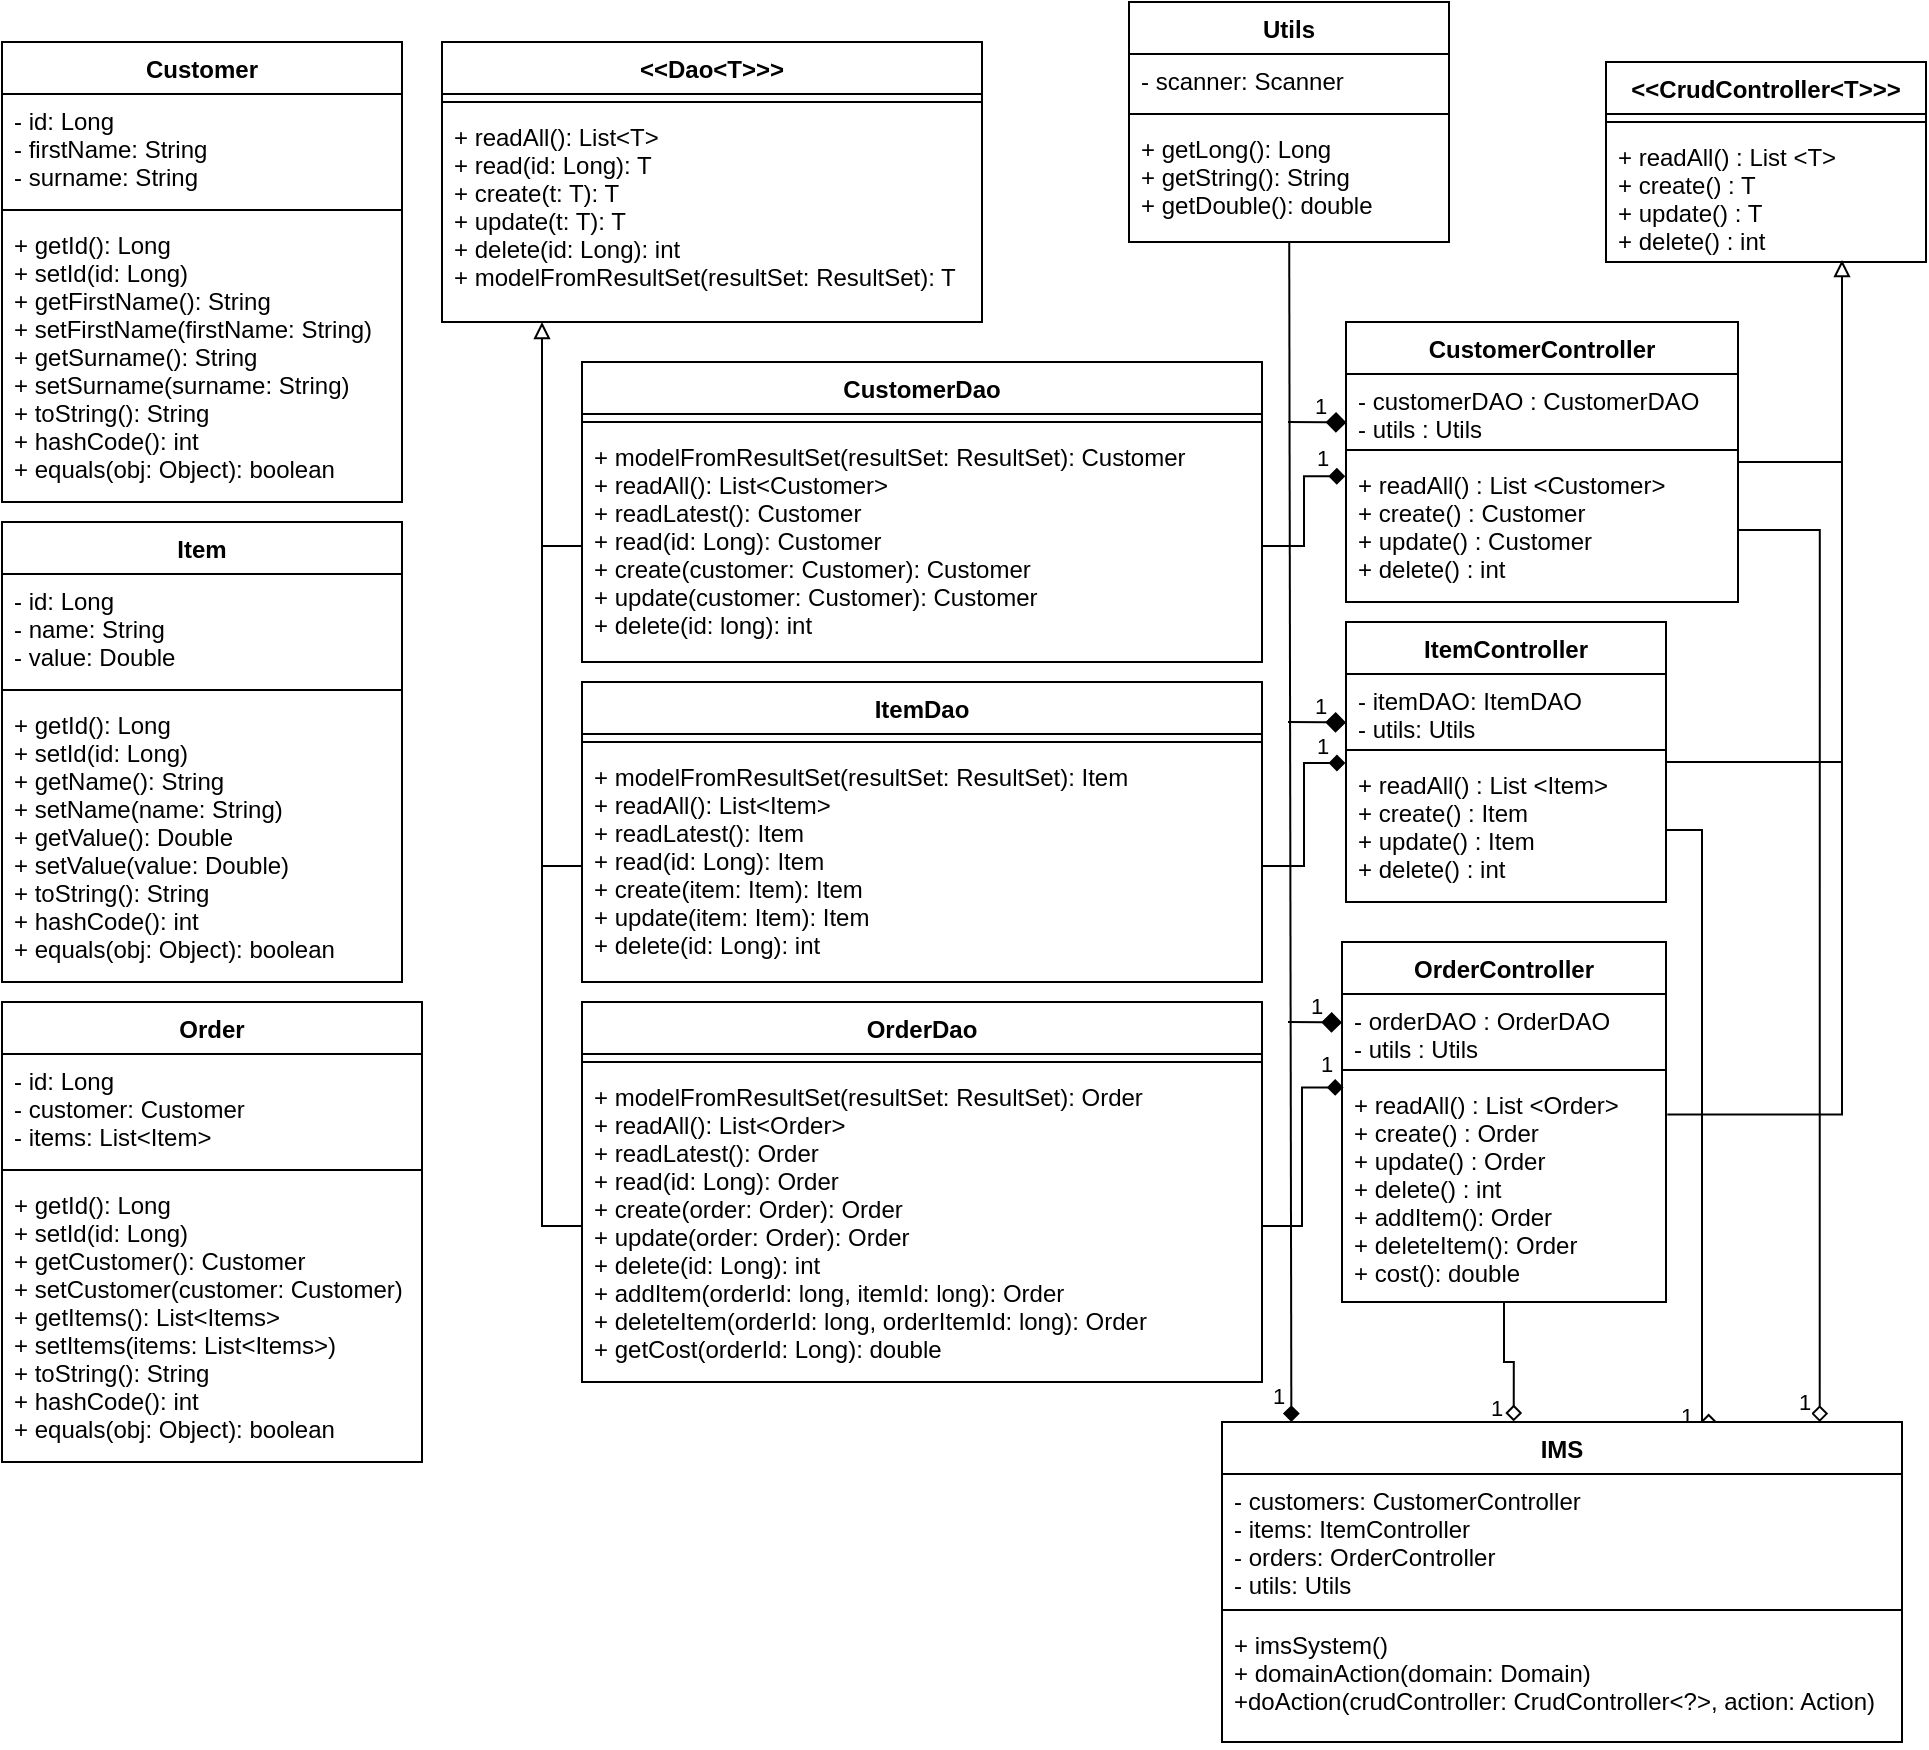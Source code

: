 <mxfile version="14.8.3" type="device"><diagram id="C5RBs43oDa-KdzZeNtuy" name="Page-1"><mxGraphModel dx="2500" dy="941" grid="1" gridSize="10" guides="1" tooltips="1" connect="1" arrows="1" fold="1" page="1" pageScale="1" pageWidth="827" pageHeight="1169" math="0" shadow="0"><root><mxCell id="WIyWlLk6GJQsqaUBKTNV-0"/><mxCell id="WIyWlLk6GJQsqaUBKTNV-1" parent="WIyWlLk6GJQsqaUBKTNV-0"/><mxCell id="c0L5Kfou37RC55B0jXUC-0" value="&lt;&lt;CrudController&lt;T&gt;&gt;&gt;" style="swimlane;fontStyle=1;align=center;verticalAlign=top;childLayout=stackLayout;horizontal=1;startSize=26;horizontalStack=0;resizeParent=1;resizeParentMax=0;resizeLast=0;collapsible=1;marginBottom=0;" vertex="1" parent="WIyWlLk6GJQsqaUBKTNV-1"><mxGeometry x="652" y="50" width="160" height="100" as="geometry"/></mxCell><mxCell id="c0L5Kfou37RC55B0jXUC-2" value="" style="line;strokeWidth=1;fillColor=none;align=left;verticalAlign=middle;spacingTop=-1;spacingLeft=3;spacingRight=3;rotatable=0;labelPosition=right;points=[];portConstraint=eastwest;" vertex="1" parent="c0L5Kfou37RC55B0jXUC-0"><mxGeometry y="26" width="160" height="8" as="geometry"/></mxCell><mxCell id="c0L5Kfou37RC55B0jXUC-3" value="+ readAll() : List &lt;T&gt;&#10;+ create() : T&#10;+ update() : T&#10;+ delete() : int" style="text;strokeColor=none;fillColor=none;align=left;verticalAlign=top;spacingLeft=4;spacingRight=4;overflow=hidden;rotatable=0;points=[[0,0.5],[1,0.5]];portConstraint=eastwest;" vertex="1" parent="c0L5Kfou37RC55B0jXUC-0"><mxGeometry y="34" width="160" height="66" as="geometry"/></mxCell><mxCell id="c0L5Kfou37RC55B0jXUC-24" style="edgeStyle=orthogonalEdgeStyle;rounded=0;orthogonalLoop=1;jettySize=auto;html=1;endArrow=block;endFill=0;" edge="1" parent="WIyWlLk6GJQsqaUBKTNV-1" source="c0L5Kfou37RC55B0jXUC-8"><mxGeometry relative="1" as="geometry"><mxPoint x="770" y="149" as="targetPoint"/><Array as="points"><mxPoint x="770" y="250"/><mxPoint x="770" y="149"/></Array></mxGeometry></mxCell><mxCell id="c0L5Kfou37RC55B0jXUC-8" value="CustomerController" style="swimlane;fontStyle=1;align=center;verticalAlign=top;childLayout=stackLayout;horizontal=1;startSize=26;horizontalStack=0;resizeParent=1;resizeParentMax=0;resizeLast=0;collapsible=1;marginBottom=0;" vertex="1" parent="WIyWlLk6GJQsqaUBKTNV-1"><mxGeometry x="522" y="180" width="196" height="140" as="geometry"/></mxCell><mxCell id="c0L5Kfou37RC55B0jXUC-9" value="- customerDAO : CustomerDAO&#10;- utils : Utils" style="text;strokeColor=none;fillColor=none;align=left;verticalAlign=top;spacingLeft=4;spacingRight=4;overflow=hidden;rotatable=0;points=[[0,0.5],[1,0.5]];portConstraint=eastwest;" vertex="1" parent="c0L5Kfou37RC55B0jXUC-8"><mxGeometry y="26" width="196" height="34" as="geometry"/></mxCell><mxCell id="c0L5Kfou37RC55B0jXUC-10" value="" style="line;strokeWidth=1;fillColor=none;align=left;verticalAlign=middle;spacingTop=-1;spacingLeft=3;spacingRight=3;rotatable=0;labelPosition=right;points=[];portConstraint=eastwest;" vertex="1" parent="c0L5Kfou37RC55B0jXUC-8"><mxGeometry y="60" width="196" height="8" as="geometry"/></mxCell><mxCell id="c0L5Kfou37RC55B0jXUC-11" value="+ readAll() : List &lt;Customer&gt;&#10;+ create() : Customer&#10;+ update() : Customer&#10;+ delete() : int" style="text;strokeColor=none;fillColor=none;align=left;verticalAlign=top;spacingLeft=4;spacingRight=4;overflow=hidden;rotatable=0;points=[[0,0.5],[1,0.5]];portConstraint=eastwest;" vertex="1" parent="c0L5Kfou37RC55B0jXUC-8"><mxGeometry y="68" width="196" height="72" as="geometry"/></mxCell><mxCell id="c0L5Kfou37RC55B0jXUC-25" style="edgeStyle=orthogonalEdgeStyle;rounded=0;orthogonalLoop=1;jettySize=auto;html=1;endArrow=none;endFill=0;" edge="1" parent="WIyWlLk6GJQsqaUBKTNV-1" source="c0L5Kfou37RC55B0jXUC-12"><mxGeometry relative="1" as="geometry"><mxPoint x="732" y="250" as="targetPoint"/><Array as="points"><mxPoint x="770" y="400"/><mxPoint x="770" y="250"/></Array></mxGeometry></mxCell><mxCell id="c0L5Kfou37RC55B0jXUC-68" value="1" style="edgeStyle=orthogonalEdgeStyle;rounded=0;orthogonalLoop=1;jettySize=auto;html=1;endArrow=diamond;endFill=0;verticalAlign=middle;entryX=0.728;entryY=0;entryDx=0;entryDy=0;entryPerimeter=0;spacingRight=-4;" edge="1" parent="WIyWlLk6GJQsqaUBKTNV-1" source="c0L5Kfou37RC55B0jXUC-15" target="c0L5Kfou37RC55B0jXUC-61"><mxGeometry x="0.935" y="-10" relative="1" as="geometry"><mxPoint x="700" y="729" as="targetPoint"/><Array as="points"><mxPoint x="700" y="434"/><mxPoint x="700" y="729"/><mxPoint x="700" y="729"/></Array><mxPoint as="offset"/></mxGeometry></mxCell><mxCell id="c0L5Kfou37RC55B0jXUC-12" value="ItemController" style="swimlane;fontStyle=1;align=center;verticalAlign=top;childLayout=stackLayout;horizontal=1;startSize=26;horizontalStack=0;resizeParent=1;resizeParentMax=0;resizeLast=0;collapsible=1;marginBottom=0;" vertex="1" parent="WIyWlLk6GJQsqaUBKTNV-1"><mxGeometry x="522" y="330" width="160" height="140" as="geometry"/></mxCell><mxCell id="c0L5Kfou37RC55B0jXUC-13" value="- itemDAO: ItemDAO&#10;- utils: Utils" style="text;strokeColor=none;fillColor=none;align=left;verticalAlign=top;spacingLeft=4;spacingRight=4;overflow=hidden;rotatable=0;points=[[0,0.5],[1,0.5]];portConstraint=eastwest;" vertex="1" parent="c0L5Kfou37RC55B0jXUC-12"><mxGeometry y="26" width="160" height="34" as="geometry"/></mxCell><mxCell id="c0L5Kfou37RC55B0jXUC-14" value="" style="line;strokeWidth=1;fillColor=none;align=left;verticalAlign=middle;spacingTop=-1;spacingLeft=3;spacingRight=3;rotatable=0;labelPosition=right;points=[];portConstraint=eastwest;" vertex="1" parent="c0L5Kfou37RC55B0jXUC-12"><mxGeometry y="60" width="160" height="8" as="geometry"/></mxCell><mxCell id="c0L5Kfou37RC55B0jXUC-15" value="+ readAll() : List &lt;Item&gt;&#10;+ create() : Item&#10;+ update() : Item&#10;+ delete() : int" style="text;strokeColor=none;fillColor=none;align=left;verticalAlign=top;spacingLeft=4;spacingRight=4;overflow=hidden;rotatable=0;points=[[0,0.5],[1,0.5]];portConstraint=eastwest;" vertex="1" parent="c0L5Kfou37RC55B0jXUC-12"><mxGeometry y="68" width="160" height="72" as="geometry"/></mxCell><mxCell id="c0L5Kfou37RC55B0jXUC-27" style="edgeStyle=orthogonalEdgeStyle;rounded=0;orthogonalLoop=1;jettySize=auto;html=1;endArrow=none;endFill=0;exitX=1.004;exitY=0.163;exitDx=0;exitDy=0;exitPerimeter=0;" edge="1" parent="WIyWlLk6GJQsqaUBKTNV-1" source="c0L5Kfou37RC55B0jXUC-19"><mxGeometry relative="1" as="geometry"><mxPoint x="770" y="240" as="targetPoint"/><Array as="points"><mxPoint x="770" y="576"/></Array></mxGeometry></mxCell><mxCell id="c0L5Kfou37RC55B0jXUC-66" value="1" style="edgeStyle=orthogonalEdgeStyle;rounded=0;orthogonalLoop=1;jettySize=auto;html=1;entryX=0.429;entryY=-0.002;entryDx=0;entryDy=0;entryPerimeter=0;endArrow=diamond;endFill=0;verticalAlign=middle;horizontal=1;spacingRight=-6;" edge="1" parent="WIyWlLk6GJQsqaUBKTNV-1" source="c0L5Kfou37RC55B0jXUC-16" target="c0L5Kfou37RC55B0jXUC-61"><mxGeometry x="0.786" y="-12" relative="1" as="geometry"><mxPoint as="offset"/></mxGeometry></mxCell><mxCell id="c0L5Kfou37RC55B0jXUC-16" value="OrderController" style="swimlane;fontStyle=1;align=center;verticalAlign=top;childLayout=stackLayout;horizontal=1;startSize=26;horizontalStack=0;resizeParent=1;resizeParentMax=0;resizeLast=0;collapsible=1;marginBottom=0;" vertex="1" parent="WIyWlLk6GJQsqaUBKTNV-1"><mxGeometry x="520" y="490" width="162" height="180" as="geometry"/></mxCell><mxCell id="c0L5Kfou37RC55B0jXUC-17" value="- orderDAO : OrderDAO&#10;- utils : Utils" style="text;strokeColor=none;fillColor=none;align=left;verticalAlign=top;spacingLeft=4;spacingRight=4;overflow=hidden;rotatable=0;points=[[0,0.5],[1,0.5]];portConstraint=eastwest;" vertex="1" parent="c0L5Kfou37RC55B0jXUC-16"><mxGeometry y="26" width="162" height="34" as="geometry"/></mxCell><mxCell id="c0L5Kfou37RC55B0jXUC-18" value="" style="line;strokeWidth=1;fillColor=none;align=left;verticalAlign=middle;spacingTop=-1;spacingLeft=3;spacingRight=3;rotatable=0;labelPosition=right;points=[];portConstraint=eastwest;" vertex="1" parent="c0L5Kfou37RC55B0jXUC-16"><mxGeometry y="60" width="162" height="8" as="geometry"/></mxCell><mxCell id="c0L5Kfou37RC55B0jXUC-19" value="+ readAll() : List &lt;Order&gt;&#10;+ create() : Order&#10;+ update() : Order&#10;+ delete() : int&#10;+ addItem(): Order&#10;+ deleteItem(): Order&#10;+ cost(): double" style="text;strokeColor=none;fillColor=none;align=left;verticalAlign=top;spacingLeft=4;spacingRight=4;overflow=hidden;rotatable=0;points=[[0,0.5],[1,0.5]];portConstraint=eastwest;" vertex="1" parent="c0L5Kfou37RC55B0jXUC-16"><mxGeometry y="68" width="162" height="112" as="geometry"/></mxCell><mxCell id="c0L5Kfou37RC55B0jXUC-28" value="&lt;&lt;Dao&lt;T&gt;&gt;&gt;" style="swimlane;fontStyle=1;align=center;verticalAlign=top;childLayout=stackLayout;horizontal=1;startSize=26;horizontalStack=0;resizeParent=1;resizeParentMax=0;resizeLast=0;collapsible=1;marginBottom=0;" vertex="1" parent="WIyWlLk6GJQsqaUBKTNV-1"><mxGeometry x="70" y="40" width="270" height="140" as="geometry"/></mxCell><mxCell id="c0L5Kfou37RC55B0jXUC-30" value="" style="line;strokeWidth=1;fillColor=none;align=left;verticalAlign=middle;spacingTop=-1;spacingLeft=3;spacingRight=3;rotatable=0;labelPosition=right;points=[];portConstraint=eastwest;" vertex="1" parent="c0L5Kfou37RC55B0jXUC-28"><mxGeometry y="26" width="270" height="8" as="geometry"/></mxCell><mxCell id="c0L5Kfou37RC55B0jXUC-31" value="+ readAll(): List&lt;T&gt;&#10;+ read(id: Long): T&#10;+ create(t: T): T&#10;+ update(t: T): T&#10;+ delete(id: Long): int&#10;+ modelFromResultSet(resultSet: ResultSet): T" style="text;strokeColor=none;fillColor=none;align=left;verticalAlign=top;spacingLeft=4;spacingRight=4;overflow=hidden;rotatable=0;points=[[0,0.5],[1,0.5]];portConstraint=eastwest;" vertex="1" parent="c0L5Kfou37RC55B0jXUC-28"><mxGeometry y="34" width="270" height="106" as="geometry"/></mxCell><mxCell id="c0L5Kfou37RC55B0jXUC-40" value="CustomerDao" style="swimlane;fontStyle=1;align=center;verticalAlign=top;childLayout=stackLayout;horizontal=1;startSize=26;horizontalStack=0;resizeParent=1;resizeParentMax=0;resizeLast=0;collapsible=1;marginBottom=0;" vertex="1" parent="WIyWlLk6GJQsqaUBKTNV-1"><mxGeometry x="140" y="200" width="340" height="150" as="geometry"/></mxCell><mxCell id="c0L5Kfou37RC55B0jXUC-42" value="" style="line;strokeWidth=1;fillColor=none;align=left;verticalAlign=middle;spacingTop=-1;spacingLeft=3;spacingRight=3;rotatable=0;labelPosition=right;points=[];portConstraint=eastwest;" vertex="1" parent="c0L5Kfou37RC55B0jXUC-40"><mxGeometry y="26" width="340" height="8" as="geometry"/></mxCell><mxCell id="c0L5Kfou37RC55B0jXUC-43" value="+ modelFromResultSet(resultSet: ResultSet): Customer&#10;+ readAll(): List&lt;Customer&gt;&#10;+ readLatest(): Customer&#10;+ read(id: Long): Customer&#10;+ create(customer: Customer): Customer&#10;+ update(customer: Customer): Customer&#10;+ delete(id: long): int" style="text;strokeColor=none;fillColor=none;align=left;verticalAlign=top;spacingLeft=4;spacingRight=4;overflow=hidden;rotatable=0;points=[[0,0.5],[1,0.5]];portConstraint=eastwest;" vertex="1" parent="c0L5Kfou37RC55B0jXUC-40"><mxGeometry y="34" width="340" height="116" as="geometry"/></mxCell><mxCell id="c0L5Kfou37RC55B0jXUC-45" value="ItemDao" style="swimlane;fontStyle=1;align=center;verticalAlign=top;childLayout=stackLayout;horizontal=1;startSize=26;horizontalStack=0;resizeParent=1;resizeParentMax=0;resizeLast=0;collapsible=1;marginBottom=0;" vertex="1" parent="WIyWlLk6GJQsqaUBKTNV-1"><mxGeometry x="140" y="360" width="340" height="150" as="geometry"/></mxCell><mxCell id="c0L5Kfou37RC55B0jXUC-46" value="" style="line;strokeWidth=1;fillColor=none;align=left;verticalAlign=middle;spacingTop=-1;spacingLeft=3;spacingRight=3;rotatable=0;labelPosition=right;points=[];portConstraint=eastwest;" vertex="1" parent="c0L5Kfou37RC55B0jXUC-45"><mxGeometry y="26" width="340" height="8" as="geometry"/></mxCell><mxCell id="c0L5Kfou37RC55B0jXUC-47" value="+ modelFromResultSet(resultSet: ResultSet): Item&#10;+ readAll(): List&lt;Item&gt;&#10;+ readLatest(): Item&#10;+ read(id: Long): Item&#10;+ create(item: Item): Item&#10;+ update(item: Item): Item&#10;+ delete(id: Long): int" style="text;strokeColor=none;fillColor=none;align=left;verticalAlign=top;spacingLeft=4;spacingRight=4;overflow=hidden;rotatable=0;points=[[0,0.5],[1,0.5]];portConstraint=eastwest;" vertex="1" parent="c0L5Kfou37RC55B0jXUC-45"><mxGeometry y="34" width="340" height="116" as="geometry"/></mxCell><mxCell id="c0L5Kfou37RC55B0jXUC-48" value="OrderDao" style="swimlane;fontStyle=1;align=center;verticalAlign=top;childLayout=stackLayout;horizontal=1;startSize=26;horizontalStack=0;resizeParent=1;resizeParentMax=0;resizeLast=0;collapsible=1;marginBottom=0;" vertex="1" parent="WIyWlLk6GJQsqaUBKTNV-1"><mxGeometry x="140" y="520" width="340" height="190" as="geometry"/></mxCell><mxCell id="c0L5Kfou37RC55B0jXUC-49" value="" style="line;strokeWidth=1;fillColor=none;align=left;verticalAlign=middle;spacingTop=-1;spacingLeft=3;spacingRight=3;rotatable=0;labelPosition=right;points=[];portConstraint=eastwest;" vertex="1" parent="c0L5Kfou37RC55B0jXUC-48"><mxGeometry y="26" width="340" height="8" as="geometry"/></mxCell><mxCell id="c0L5Kfou37RC55B0jXUC-50" value="+ modelFromResultSet(resultSet: ResultSet): Order&#10;+ readAll(): List&lt;Order&gt;&#10;+ readLatest(): Order&#10;+ read(id: Long): Order&#10;+ create(order: Order): Order&#10;+ update(order: Order): Order&#10;+ delete(id: Long): int&#10;+ addItem(orderId: long, itemId: long): Order&#10;+ deleteItem(orderId: long, orderItemId: long): Order&#10;+ getCost(orderId: Long): double" style="text;strokeColor=none;fillColor=none;align=left;verticalAlign=top;spacingLeft=4;spacingRight=4;overflow=hidden;rotatable=0;points=[[0,0.5],[1,0.5]];portConstraint=eastwest;" vertex="1" parent="c0L5Kfou37RC55B0jXUC-48"><mxGeometry y="34" width="340" height="156" as="geometry"/></mxCell><mxCell id="c0L5Kfou37RC55B0jXUC-54" style="edgeStyle=orthogonalEdgeStyle;rounded=0;orthogonalLoop=1;jettySize=auto;html=1;endArrow=block;endFill=0;" edge="1" parent="WIyWlLk6GJQsqaUBKTNV-1" source="c0L5Kfou37RC55B0jXUC-43"><mxGeometry relative="1" as="geometry"><mxPoint x="120" y="180" as="targetPoint"/></mxGeometry></mxCell><mxCell id="c0L5Kfou37RC55B0jXUC-55" style="edgeStyle=orthogonalEdgeStyle;rounded=0;orthogonalLoop=1;jettySize=auto;html=1;endArrow=none;endFill=0;" edge="1" parent="WIyWlLk6GJQsqaUBKTNV-1" source="c0L5Kfou37RC55B0jXUC-47"><mxGeometry relative="1" as="geometry"><mxPoint x="120" y="280.0" as="targetPoint"/></mxGeometry></mxCell><mxCell id="c0L5Kfou37RC55B0jXUC-56" style="edgeStyle=orthogonalEdgeStyle;rounded=0;orthogonalLoop=1;jettySize=auto;html=1;endArrow=none;endFill=0;" edge="1" parent="WIyWlLk6GJQsqaUBKTNV-1" source="c0L5Kfou37RC55B0jXUC-50"><mxGeometry relative="1" as="geometry"><mxPoint x="120" y="440" as="targetPoint"/></mxGeometry></mxCell><mxCell id="c0L5Kfou37RC55B0jXUC-57" value="1" style="edgeStyle=orthogonalEdgeStyle;rounded=0;orthogonalLoop=1;jettySize=auto;html=1;entryX=-0.002;entryY=0.127;entryDx=0;entryDy=0;entryPerimeter=0;endArrow=diamond;endFill=1;verticalAlign=bottom;" edge="1" parent="WIyWlLk6GJQsqaUBKTNV-1" source="c0L5Kfou37RC55B0jXUC-43" target="c0L5Kfou37RC55B0jXUC-11"><mxGeometry x="0.697" relative="1" as="geometry"><mxPoint as="offset"/></mxGeometry></mxCell><mxCell id="c0L5Kfou37RC55B0jXUC-58" value="1" style="edgeStyle=orthogonalEdgeStyle;rounded=0;orthogonalLoop=1;jettySize=auto;html=1;entryX=-0.002;entryY=0.035;entryDx=0;entryDy=0;entryPerimeter=0;endArrow=diamond;endFill=1;verticalAlign=bottom;" edge="1" parent="WIyWlLk6GJQsqaUBKTNV-1" source="c0L5Kfou37RC55B0jXUC-47" target="c0L5Kfou37RC55B0jXUC-15"><mxGeometry x="0.749" relative="1" as="geometry"><mxPoint as="offset"/></mxGeometry></mxCell><mxCell id="c0L5Kfou37RC55B0jXUC-59" value="1" style="edgeStyle=orthogonalEdgeStyle;rounded=0;orthogonalLoop=1;jettySize=auto;html=1;endArrow=diamond;endFill=1;verticalAlign=middle;entryX=0.005;entryY=0.042;entryDx=0;entryDy=0;entryPerimeter=0;" edge="1" parent="WIyWlLk6GJQsqaUBKTNV-1" source="c0L5Kfou37RC55B0jXUC-50" target="c0L5Kfou37RC55B0jXUC-19"><mxGeometry x="0.83" y="12" relative="1" as="geometry"><mxPoint x="518" y="562" as="targetPoint"/><mxPoint as="offset"/></mxGeometry></mxCell><mxCell id="c0L5Kfou37RC55B0jXUC-61" value="IMS" style="swimlane;fontStyle=1;align=center;verticalAlign=top;childLayout=stackLayout;horizontal=1;startSize=26;horizontalStack=0;resizeParent=1;resizeParentMax=0;resizeLast=0;collapsible=1;marginBottom=0;" vertex="1" parent="WIyWlLk6GJQsqaUBKTNV-1"><mxGeometry x="460" y="730" width="340" height="160" as="geometry"/></mxCell><mxCell id="c0L5Kfou37RC55B0jXUC-62" value="- customers: CustomerController&#10;- items: ItemController&#10;- orders: OrderController&#10;- utils: Utils" style="text;strokeColor=none;fillColor=none;align=left;verticalAlign=top;spacingLeft=4;spacingRight=4;overflow=hidden;rotatable=0;points=[[0,0.5],[1,0.5]];portConstraint=eastwest;" vertex="1" parent="c0L5Kfou37RC55B0jXUC-61"><mxGeometry y="26" width="340" height="64" as="geometry"/></mxCell><mxCell id="c0L5Kfou37RC55B0jXUC-63" value="" style="line;strokeWidth=1;fillColor=none;align=left;verticalAlign=middle;spacingTop=-1;spacingLeft=3;spacingRight=3;rotatable=0;labelPosition=right;points=[];portConstraint=eastwest;" vertex="1" parent="c0L5Kfou37RC55B0jXUC-61"><mxGeometry y="90" width="340" height="8" as="geometry"/></mxCell><mxCell id="c0L5Kfou37RC55B0jXUC-64" value="+ imsSystem()&#10;+ domainAction(domain: Domain)&#10;+doAction(crudController: CrudController&lt;?&gt;, action: Action)" style="text;strokeColor=none;fillColor=none;align=left;verticalAlign=top;spacingLeft=4;spacingRight=4;overflow=hidden;rotatable=0;points=[[0,0.5],[1,0.5]];portConstraint=eastwest;" vertex="1" parent="c0L5Kfou37RC55B0jXUC-61"><mxGeometry y="98" width="340" height="62" as="geometry"/></mxCell><mxCell id="c0L5Kfou37RC55B0jXUC-70" value="1" style="edgeStyle=orthogonalEdgeStyle;rounded=0;orthogonalLoop=1;jettySize=auto;html=1;entryX=0.879;entryY=0;entryDx=0;entryDy=0;entryPerimeter=0;endArrow=diamond;endFill=0;verticalAlign=middle;spacingRight=-4;" edge="1" parent="WIyWlLk6GJQsqaUBKTNV-1" source="c0L5Kfou37RC55B0jXUC-11" target="c0L5Kfou37RC55B0jXUC-61"><mxGeometry x="0.958" y="-10" relative="1" as="geometry"><mxPoint as="offset"/></mxGeometry></mxCell><mxCell id="c0L5Kfou37RC55B0jXUC-75" value="1" style="rounded=0;orthogonalLoop=1;jettySize=auto;html=1;entryX=0.102;entryY=0;entryDx=0;entryDy=0;entryPerimeter=0;endArrow=diamond;endFill=1;verticalAlign=middle;spacingTop=-6;spacingRight=6;" edge="1" parent="WIyWlLk6GJQsqaUBKTNV-1" source="c0L5Kfou37RC55B0jXUC-71" target="c0L5Kfou37RC55B0jXUC-61"><mxGeometry x="0.966" y="-4" relative="1" as="geometry"><mxPoint as="offset"/></mxGeometry></mxCell><mxCell id="c0L5Kfou37RC55B0jXUC-71" value="Utils" style="swimlane;fontStyle=1;align=center;verticalAlign=top;childLayout=stackLayout;horizontal=1;startSize=26;horizontalStack=0;resizeParent=1;resizeParentMax=0;resizeLast=0;collapsible=1;marginBottom=0;" vertex="1" parent="WIyWlLk6GJQsqaUBKTNV-1"><mxGeometry x="413.5" y="20" width="160" height="120" as="geometry"/></mxCell><mxCell id="c0L5Kfou37RC55B0jXUC-72" value="- scanner: Scanner" style="text;strokeColor=none;fillColor=none;align=left;verticalAlign=top;spacingLeft=4;spacingRight=4;overflow=hidden;rotatable=0;points=[[0,0.5],[1,0.5]];portConstraint=eastwest;" vertex="1" parent="c0L5Kfou37RC55B0jXUC-71"><mxGeometry y="26" width="160" height="26" as="geometry"/></mxCell><mxCell id="c0L5Kfou37RC55B0jXUC-73" value="" style="line;strokeWidth=1;fillColor=none;align=left;verticalAlign=middle;spacingTop=-1;spacingLeft=3;spacingRight=3;rotatable=0;labelPosition=right;points=[];portConstraint=eastwest;" vertex="1" parent="c0L5Kfou37RC55B0jXUC-71"><mxGeometry y="52" width="160" height="8" as="geometry"/></mxCell><mxCell id="c0L5Kfou37RC55B0jXUC-74" value="+ getLong(): Long&#10;+ getString(): String&#10;+ getDouble(): double" style="text;strokeColor=none;fillColor=none;align=left;verticalAlign=top;spacingLeft=4;spacingRight=4;overflow=hidden;rotatable=0;points=[[0,0.5],[1,0.5]];portConstraint=eastwest;" vertex="1" parent="c0L5Kfou37RC55B0jXUC-71"><mxGeometry y="60" width="160" height="60" as="geometry"/></mxCell><mxCell id="c0L5Kfou37RC55B0jXUC-77" value="1" style="endArrow=diamond;html=1;startSize=6;endSize=8;sourcePerimeterSpacing=0;targetPerimeterSpacing=6;verticalAlign=middle;endFill=1;entryX=0.001;entryY=0.714;entryDx=0;entryDy=0;entryPerimeter=0;spacingTop=-2;spacingLeft=-2;" edge="1" parent="WIyWlLk6GJQsqaUBKTNV-1" target="c0L5Kfou37RC55B0jXUC-9"><mxGeometry x="0.16" y="7" width="50" height="50" relative="1" as="geometry"><mxPoint x="493" y="230" as="sourcePoint"/><mxPoint x="520" y="230" as="targetPoint"/><mxPoint as="offset"/></mxGeometry></mxCell><mxCell id="c0L5Kfou37RC55B0jXUC-80" value="1" style="endArrow=diamond;html=1;startSize=6;endSize=8;sourcePerimeterSpacing=0;targetPerimeterSpacing=6;verticalAlign=middle;endFill=1;entryX=0.001;entryY=0.714;entryDx=0;entryDy=0;entryPerimeter=0;spacingTop=-2;spacingLeft=-2;" edge="1" parent="WIyWlLk6GJQsqaUBKTNV-1"><mxGeometry x="0.16" y="7" width="50" height="50" relative="1" as="geometry"><mxPoint x="493" y="380" as="sourcePoint"/><mxPoint x="522" y="380.276" as="targetPoint"/><mxPoint as="offset"/></mxGeometry></mxCell><mxCell id="c0L5Kfou37RC55B0jXUC-81" value="Customer" style="swimlane;fontStyle=1;align=center;verticalAlign=top;childLayout=stackLayout;horizontal=1;startSize=26;horizontalStack=0;resizeParent=1;resizeParentMax=0;resizeLast=0;collapsible=1;marginBottom=0;" vertex="1" parent="WIyWlLk6GJQsqaUBKTNV-1"><mxGeometry x="-150" y="40" width="200" height="230" as="geometry"/></mxCell><mxCell id="c0L5Kfou37RC55B0jXUC-82" value="- id: Long&#10;- firstName: String&#10;- surname: String" style="text;strokeColor=none;fillColor=none;align=left;verticalAlign=top;spacingLeft=4;spacingRight=4;overflow=hidden;rotatable=0;points=[[0,0.5],[1,0.5]];portConstraint=eastwest;" vertex="1" parent="c0L5Kfou37RC55B0jXUC-81"><mxGeometry y="26" width="200" height="54" as="geometry"/></mxCell><mxCell id="c0L5Kfou37RC55B0jXUC-83" value="" style="line;strokeWidth=1;fillColor=none;align=left;verticalAlign=middle;spacingTop=-1;spacingLeft=3;spacingRight=3;rotatable=0;labelPosition=right;points=[];portConstraint=eastwest;" vertex="1" parent="c0L5Kfou37RC55B0jXUC-81"><mxGeometry y="80" width="200" height="8" as="geometry"/></mxCell><mxCell id="c0L5Kfou37RC55B0jXUC-84" value="+ getId(): Long&#10;+ setId(id: Long)&#10;+ getFirstName(): String&#10;+ setFirstName(firstName: String)&#10;+ getSurname(): String&#10;+ setSurname(surname: String)&#10;+ toString(): String&#10;+ hashCode(): int&#10;+ equals(obj: Object): boolean" style="text;strokeColor=none;fillColor=none;align=left;verticalAlign=top;spacingLeft=4;spacingRight=4;overflow=hidden;rotatable=0;points=[[0,0.5],[1,0.5]];portConstraint=eastwest;" vertex="1" parent="c0L5Kfou37RC55B0jXUC-81"><mxGeometry y="88" width="200" height="142" as="geometry"/></mxCell><mxCell id="c0L5Kfou37RC55B0jXUC-85" value="Item" style="swimlane;fontStyle=1;align=center;verticalAlign=top;childLayout=stackLayout;horizontal=1;startSize=26;horizontalStack=0;resizeParent=1;resizeParentMax=0;resizeLast=0;collapsible=1;marginBottom=0;" vertex="1" parent="WIyWlLk6GJQsqaUBKTNV-1"><mxGeometry x="-150" y="280" width="200" height="230" as="geometry"/></mxCell><mxCell id="c0L5Kfou37RC55B0jXUC-86" value="- id: Long&#10;- name: String&#10;- value: Double" style="text;strokeColor=none;fillColor=none;align=left;verticalAlign=top;spacingLeft=4;spacingRight=4;overflow=hidden;rotatable=0;points=[[0,0.5],[1,0.5]];portConstraint=eastwest;" vertex="1" parent="c0L5Kfou37RC55B0jXUC-85"><mxGeometry y="26" width="200" height="54" as="geometry"/></mxCell><mxCell id="c0L5Kfou37RC55B0jXUC-87" value="" style="line;strokeWidth=1;fillColor=none;align=left;verticalAlign=middle;spacingTop=-1;spacingLeft=3;spacingRight=3;rotatable=0;labelPosition=right;points=[];portConstraint=eastwest;" vertex="1" parent="c0L5Kfou37RC55B0jXUC-85"><mxGeometry y="80" width="200" height="8" as="geometry"/></mxCell><mxCell id="c0L5Kfou37RC55B0jXUC-88" value="+ getId(): Long&#10;+ setId(id: Long)&#10;+ getName(): String&#10;+ setName(name: String)&#10;+ getValue(): Double&#10;+ setValue(value: Double)&#10;+ toString(): String&#10;+ hashCode(): int&#10;+ equals(obj: Object): boolean" style="text;strokeColor=none;fillColor=none;align=left;verticalAlign=top;spacingLeft=4;spacingRight=4;overflow=hidden;rotatable=0;points=[[0,0.5],[1,0.5]];portConstraint=eastwest;" vertex="1" parent="c0L5Kfou37RC55B0jXUC-85"><mxGeometry y="88" width="200" height="142" as="geometry"/></mxCell><mxCell id="c0L5Kfou37RC55B0jXUC-89" value="Order" style="swimlane;fontStyle=1;align=center;verticalAlign=top;childLayout=stackLayout;horizontal=1;startSize=26;horizontalStack=0;resizeParent=1;resizeParentMax=0;resizeLast=0;collapsible=1;marginBottom=0;" vertex="1" parent="WIyWlLk6GJQsqaUBKTNV-1"><mxGeometry x="-150" y="520" width="210" height="230" as="geometry"/></mxCell><mxCell id="c0L5Kfou37RC55B0jXUC-90" value="- id: Long&#10;- customer: Customer&#10;- items: List&lt;Item&gt;" style="text;strokeColor=none;fillColor=none;align=left;verticalAlign=top;spacingLeft=4;spacingRight=4;overflow=hidden;rotatable=0;points=[[0,0.5],[1,0.5]];portConstraint=eastwest;" vertex="1" parent="c0L5Kfou37RC55B0jXUC-89"><mxGeometry y="26" width="210" height="54" as="geometry"/></mxCell><mxCell id="c0L5Kfou37RC55B0jXUC-91" value="" style="line;strokeWidth=1;fillColor=none;align=left;verticalAlign=middle;spacingTop=-1;spacingLeft=3;spacingRight=3;rotatable=0;labelPosition=right;points=[];portConstraint=eastwest;" vertex="1" parent="c0L5Kfou37RC55B0jXUC-89"><mxGeometry y="80" width="210" height="8" as="geometry"/></mxCell><mxCell id="c0L5Kfou37RC55B0jXUC-92" value="+ getId(): Long&#10;+ setId(id: Long)&#10;+ getCustomer(): Customer&#10;+ setCustomer(customer: Customer)&#10;+ getItems(): List&lt;Items&gt;&#10;+ setItems(items: List&lt;Items&gt;)&#10;+ toString(): String&#10;+ hashCode(): int&#10;+ equals(obj: Object): boolean" style="text;strokeColor=none;fillColor=none;align=left;verticalAlign=top;spacingLeft=4;spacingRight=4;overflow=hidden;rotatable=0;points=[[0,0.5],[1,0.5]];portConstraint=eastwest;" vertex="1" parent="c0L5Kfou37RC55B0jXUC-89"><mxGeometry y="88" width="210" height="142" as="geometry"/></mxCell><mxCell id="c0L5Kfou37RC55B0jXUC-95" value="1" style="endArrow=diamond;html=1;startSize=6;endSize=8;sourcePerimeterSpacing=0;targetPerimeterSpacing=6;verticalAlign=middle;endFill=1;entryX=0.001;entryY=0.714;entryDx=0;entryDy=0;entryPerimeter=0;spacingTop=-2;spacingLeft=-3;" edge="1" parent="WIyWlLk6GJQsqaUBKTNV-1"><mxGeometry x="0.16" y="7" width="50" height="50" relative="1" as="geometry"><mxPoint x="493" y="530" as="sourcePoint"/><mxPoint x="519.996" y="530.276" as="targetPoint"/><mxPoint as="offset"/></mxGeometry></mxCell></root></mxGraphModel></diagram></mxfile>